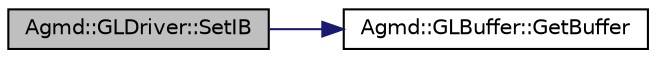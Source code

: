 digraph "Agmd::GLDriver::SetIB"
{
  edge [fontname="Helvetica",fontsize="10",labelfontname="Helvetica",labelfontsize="10"];
  node [fontname="Helvetica",fontsize="10",shape=record];
  rankdir="LR";
  Node1 [label="Agmd::GLDriver::SetIB",height=0.2,width=0.4,color="black", fillcolor="grey75", style="filled" fontcolor="black"];
  Node1 -> Node2 [color="midnightblue",fontsize="10",style="solid"];
  Node2 [label="Agmd::GLBuffer::GetBuffer",height=0.2,width=0.4,color="black", fillcolor="white", style="filled",URL="$class_agmd_1_1_g_l_buffer.html#a754408f7dcdccd0b8339a3bef54e7cc0"];
}
